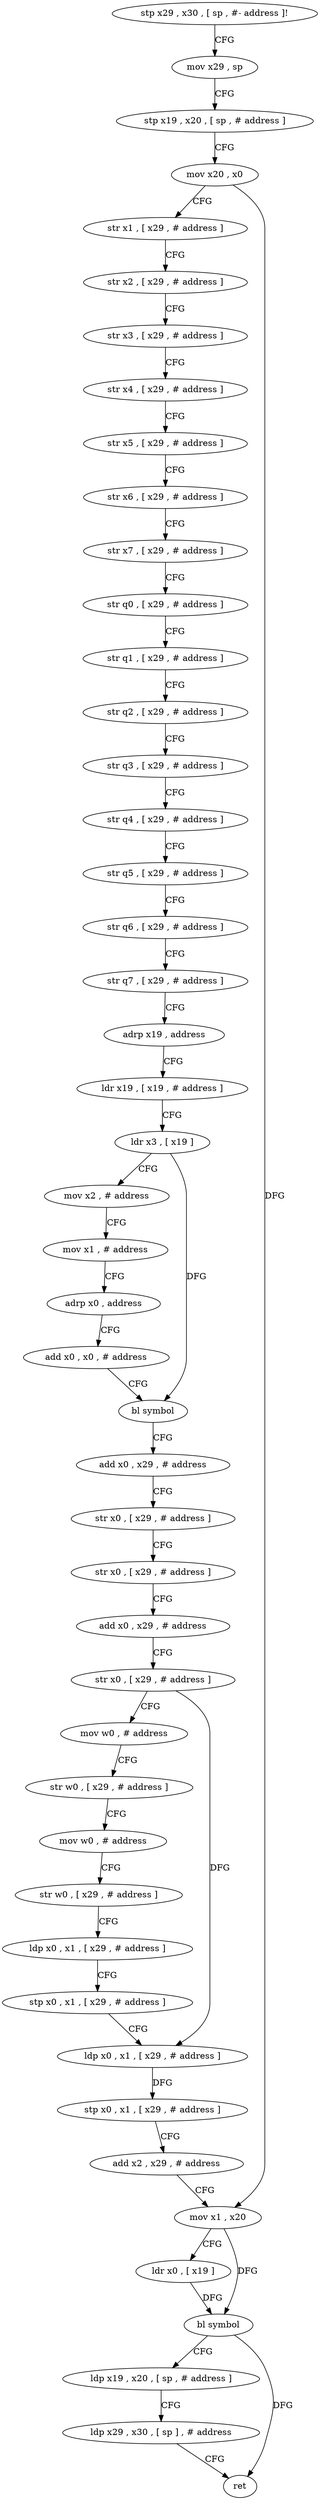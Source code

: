 digraph "func" {
"190856" [label = "stp x29 , x30 , [ sp , #- address ]!" ]
"190860" [label = "mov x29 , sp" ]
"190864" [label = "stp x19 , x20 , [ sp , # address ]" ]
"190868" [label = "mov x20 , x0" ]
"190872" [label = "str x1 , [ x29 , # address ]" ]
"190876" [label = "str x2 , [ x29 , # address ]" ]
"190880" [label = "str x3 , [ x29 , # address ]" ]
"190884" [label = "str x4 , [ x29 , # address ]" ]
"190888" [label = "str x5 , [ x29 , # address ]" ]
"190892" [label = "str x6 , [ x29 , # address ]" ]
"190896" [label = "str x7 , [ x29 , # address ]" ]
"190900" [label = "str q0 , [ x29 , # address ]" ]
"190904" [label = "str q1 , [ x29 , # address ]" ]
"190908" [label = "str q2 , [ x29 , # address ]" ]
"190912" [label = "str q3 , [ x29 , # address ]" ]
"190916" [label = "str q4 , [ x29 , # address ]" ]
"190920" [label = "str q5 , [ x29 , # address ]" ]
"190924" [label = "str q6 , [ x29 , # address ]" ]
"190928" [label = "str q7 , [ x29 , # address ]" ]
"190932" [label = "adrp x19 , address" ]
"190936" [label = "ldr x19 , [ x19 , # address ]" ]
"190940" [label = "ldr x3 , [ x19 ]" ]
"190944" [label = "mov x2 , # address" ]
"190948" [label = "mov x1 , # address" ]
"190952" [label = "adrp x0 , address" ]
"190956" [label = "add x0 , x0 , # address" ]
"190960" [label = "bl symbol" ]
"190964" [label = "add x0 , x29 , # address" ]
"190968" [label = "str x0 , [ x29 , # address ]" ]
"190972" [label = "str x0 , [ x29 , # address ]" ]
"190976" [label = "add x0 , x29 , # address" ]
"190980" [label = "str x0 , [ x29 , # address ]" ]
"190984" [label = "mov w0 , # address" ]
"190988" [label = "str w0 , [ x29 , # address ]" ]
"190992" [label = "mov w0 , # address" ]
"190996" [label = "str w0 , [ x29 , # address ]" ]
"191000" [label = "ldp x0 , x1 , [ x29 , # address ]" ]
"191004" [label = "stp x0 , x1 , [ x29 , # address ]" ]
"191008" [label = "ldp x0 , x1 , [ x29 , # address ]" ]
"191012" [label = "stp x0 , x1 , [ x29 , # address ]" ]
"191016" [label = "add x2 , x29 , # address" ]
"191020" [label = "mov x1 , x20" ]
"191024" [label = "ldr x0 , [ x19 ]" ]
"191028" [label = "bl symbol" ]
"191032" [label = "ldp x19 , x20 , [ sp , # address ]" ]
"191036" [label = "ldp x29 , x30 , [ sp ] , # address" ]
"191040" [label = "ret" ]
"190856" -> "190860" [ label = "CFG" ]
"190860" -> "190864" [ label = "CFG" ]
"190864" -> "190868" [ label = "CFG" ]
"190868" -> "190872" [ label = "CFG" ]
"190868" -> "191020" [ label = "DFG" ]
"190872" -> "190876" [ label = "CFG" ]
"190876" -> "190880" [ label = "CFG" ]
"190880" -> "190884" [ label = "CFG" ]
"190884" -> "190888" [ label = "CFG" ]
"190888" -> "190892" [ label = "CFG" ]
"190892" -> "190896" [ label = "CFG" ]
"190896" -> "190900" [ label = "CFG" ]
"190900" -> "190904" [ label = "CFG" ]
"190904" -> "190908" [ label = "CFG" ]
"190908" -> "190912" [ label = "CFG" ]
"190912" -> "190916" [ label = "CFG" ]
"190916" -> "190920" [ label = "CFG" ]
"190920" -> "190924" [ label = "CFG" ]
"190924" -> "190928" [ label = "CFG" ]
"190928" -> "190932" [ label = "CFG" ]
"190932" -> "190936" [ label = "CFG" ]
"190936" -> "190940" [ label = "CFG" ]
"190940" -> "190944" [ label = "CFG" ]
"190940" -> "190960" [ label = "DFG" ]
"190944" -> "190948" [ label = "CFG" ]
"190948" -> "190952" [ label = "CFG" ]
"190952" -> "190956" [ label = "CFG" ]
"190956" -> "190960" [ label = "CFG" ]
"190960" -> "190964" [ label = "CFG" ]
"190964" -> "190968" [ label = "CFG" ]
"190968" -> "190972" [ label = "CFG" ]
"190972" -> "190976" [ label = "CFG" ]
"190976" -> "190980" [ label = "CFG" ]
"190980" -> "190984" [ label = "CFG" ]
"190980" -> "191008" [ label = "DFG" ]
"190984" -> "190988" [ label = "CFG" ]
"190988" -> "190992" [ label = "CFG" ]
"190992" -> "190996" [ label = "CFG" ]
"190996" -> "191000" [ label = "CFG" ]
"191000" -> "191004" [ label = "CFG" ]
"191004" -> "191008" [ label = "CFG" ]
"191008" -> "191012" [ label = "DFG" ]
"191012" -> "191016" [ label = "CFG" ]
"191016" -> "191020" [ label = "CFG" ]
"191020" -> "191024" [ label = "CFG" ]
"191020" -> "191028" [ label = "DFG" ]
"191024" -> "191028" [ label = "DFG" ]
"191028" -> "191032" [ label = "CFG" ]
"191028" -> "191040" [ label = "DFG" ]
"191032" -> "191036" [ label = "CFG" ]
"191036" -> "191040" [ label = "CFG" ]
}
